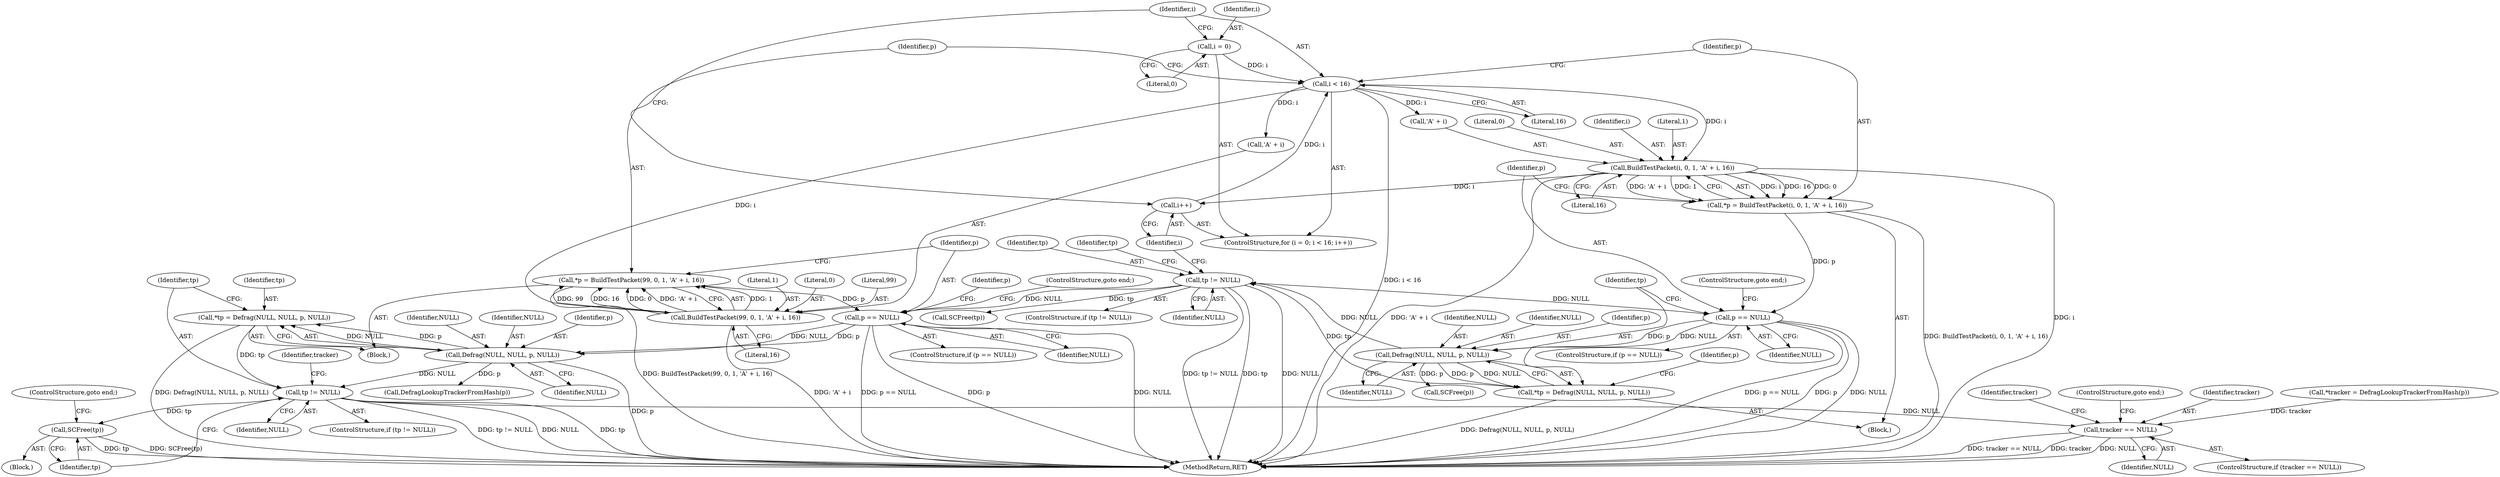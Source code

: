 digraph "1_suricata_4a04f814b15762eb446a5ead4d69d021512df6f8_9@pointer" {
"1000194" [label="(Call,*tp = Defrag(NULL, NULL, p, NULL))"];
"1000196" [label="(Call,Defrag(NULL, NULL, p, NULL))"];
"1000178" [label="(Call,p == NULL)"];
"1000167" [label="(Call,*p = BuildTestPacket(99, 0, 1, 'A' + i, 16))"];
"1000169" [label="(Call,BuildTestPacket(99, 0, 1, 'A' + i, 16))"];
"1000126" [label="(Call,i < 16)"];
"1000129" [label="(Call,i++)"];
"1000135" [label="(Call,BuildTestPacket(i, 0, 1, 'A' + i, 16))"];
"1000123" [label="(Call,i = 0)"];
"1000159" [label="(Call,tp != NULL)"];
"1000149" [label="(Call,*tp = Defrag(NULL, NULL, p, NULL))"];
"1000151" [label="(Call,Defrag(NULL, NULL, p, NULL))"];
"1000144" [label="(Call,p == NULL)"];
"1000133" [label="(Call,*p = BuildTestPacket(i, 0, 1, 'A' + i, 16))"];
"1000202" [label="(Call,tp != NULL)"];
"1000206" [label="(Call,SCFree(tp))"];
"1000215" [label="(Call,tracker == NULL)"];
"1000123" [label="(Call,i = 0)"];
"1000167" [label="(Call,*p = BuildTestPacket(99, 0, 1, 'A' + i, 16))"];
"1000131" [label="(Block,)"];
"1000145" [label="(Identifier,p)"];
"1000173" [label="(Call,'A' + i)"];
"1000179" [label="(Identifier,p)"];
"1000169" [label="(Call,BuildTestPacket(99, 0, 1, 'A' + i, 16))"];
"1000168" [label="(Identifier,p)"];
"1000159" [label="(Call,tp != NULL)"];
"1000137" [label="(Literal,0)"];
"1000151" [label="(Call,Defrag(NULL, NULL, p, NULL))"];
"1000203" [label="(Identifier,tp)"];
"1000172" [label="(Literal,1)"];
"1000143" [label="(ControlStructure,if (p == NULL))"];
"1000155" [label="(Identifier,NULL)"];
"1000204" [label="(Identifier,NULL)"];
"1000201" [label="(ControlStructure,if (tp != NULL))"];
"1000153" [label="(Identifier,NULL)"];
"1000150" [label="(Identifier,tp)"];
"1000152" [label="(Identifier,NULL)"];
"1000198" [label="(Identifier,NULL)"];
"1000156" [label="(Call,SCFree(p))"];
"1000194" [label="(Call,*tp = Defrag(NULL, NULL, p, NULL))"];
"1000214" [label="(ControlStructure,if (tracker == NULL))"];
"1000171" [label="(Literal,0)"];
"1000130" [label="(Identifier,i)"];
"1000125" [label="(Literal,0)"];
"1000136" [label="(Identifier,i)"];
"1000163" [label="(Call,SCFree(tp))"];
"1000195" [label="(Identifier,tp)"];
"1000160" [label="(Identifier,tp)"];
"1000181" [label="(ControlStructure,goto end;)"];
"1000176" [label="(Literal,16)"];
"1000127" [label="(Identifier,i)"];
"1000210" [label="(Call,*tracker = DefragLookupTrackerFromHash(p))"];
"1000134" [label="(Identifier,p)"];
"1000217" [label="(Identifier,NULL)"];
"1000128" [label="(Literal,16)"];
"1000206" [label="(Call,SCFree(tp))"];
"1000126" [label="(Call,i < 16)"];
"1000135" [label="(Call,BuildTestPacket(i, 0, 1, 'A' + i, 16))"];
"1000222" [label="(Identifier,tracker)"];
"1000158" [label="(ControlStructure,if (tp != NULL))"];
"1000196" [label="(Call,Defrag(NULL, NULL, p, NULL))"];
"1000212" [label="(Call,DefragLookupTrackerFromHash(p))"];
"1000185" [label="(Identifier,p)"];
"1000200" [label="(Identifier,NULL)"];
"1000177" [label="(ControlStructure,if (p == NULL))"];
"1000154" [label="(Identifier,p)"];
"1000122" [label="(ControlStructure,for (i = 0; i < 16; i++))"];
"1000105" [label="(Block,)"];
"1000202" [label="(Call,tp != NULL)"];
"1000157" [label="(Identifier,p)"];
"1000139" [label="(Call,'A' + i)"];
"1000133" [label="(Call,*p = BuildTestPacket(i, 0, 1, 'A' + i, 16))"];
"1000218" [label="(ControlStructure,goto end;)"];
"1000147" [label="(ControlStructure,goto end;)"];
"1000170" [label="(Literal,99)"];
"1000144" [label="(Call,p == NULL)"];
"1000164" [label="(Identifier,tp)"];
"1000211" [label="(Identifier,tracker)"];
"1000180" [label="(Identifier,NULL)"];
"1000149" [label="(Call,*tp = Defrag(NULL, NULL, p, NULL))"];
"1000215" [label="(Call,tracker == NULL)"];
"1000178" [label="(Call,p == NULL)"];
"1000146" [label="(Identifier,NULL)"];
"1000205" [label="(Block,)"];
"1000142" [label="(Literal,16)"];
"1000161" [label="(Identifier,NULL)"];
"1000197" [label="(Identifier,NULL)"];
"1000199" [label="(Identifier,p)"];
"1000129" [label="(Call,i++)"];
"1000207" [label="(Identifier,tp)"];
"1000208" [label="(ControlStructure,goto end;)"];
"1000138" [label="(Literal,1)"];
"1000216" [label="(Identifier,tracker)"];
"1000235" [label="(MethodReturn,RET)"];
"1000124" [label="(Identifier,i)"];
"1000194" -> "1000105"  [label="AST: "];
"1000194" -> "1000196"  [label="CFG: "];
"1000195" -> "1000194"  [label="AST: "];
"1000196" -> "1000194"  [label="AST: "];
"1000203" -> "1000194"  [label="CFG: "];
"1000194" -> "1000235"  [label="DDG: Defrag(NULL, NULL, p, NULL)"];
"1000196" -> "1000194"  [label="DDG: NULL"];
"1000196" -> "1000194"  [label="DDG: p"];
"1000194" -> "1000202"  [label="DDG: tp"];
"1000196" -> "1000200"  [label="CFG: "];
"1000197" -> "1000196"  [label="AST: "];
"1000198" -> "1000196"  [label="AST: "];
"1000199" -> "1000196"  [label="AST: "];
"1000200" -> "1000196"  [label="AST: "];
"1000196" -> "1000235"  [label="DDG: p"];
"1000178" -> "1000196"  [label="DDG: NULL"];
"1000178" -> "1000196"  [label="DDG: p"];
"1000196" -> "1000202"  [label="DDG: NULL"];
"1000196" -> "1000212"  [label="DDG: p"];
"1000178" -> "1000177"  [label="AST: "];
"1000178" -> "1000180"  [label="CFG: "];
"1000179" -> "1000178"  [label="AST: "];
"1000180" -> "1000178"  [label="AST: "];
"1000181" -> "1000178"  [label="CFG: "];
"1000185" -> "1000178"  [label="CFG: "];
"1000178" -> "1000235"  [label="DDG: p == NULL"];
"1000178" -> "1000235"  [label="DDG: p"];
"1000178" -> "1000235"  [label="DDG: NULL"];
"1000167" -> "1000178"  [label="DDG: p"];
"1000159" -> "1000178"  [label="DDG: NULL"];
"1000167" -> "1000105"  [label="AST: "];
"1000167" -> "1000169"  [label="CFG: "];
"1000168" -> "1000167"  [label="AST: "];
"1000169" -> "1000167"  [label="AST: "];
"1000179" -> "1000167"  [label="CFG: "];
"1000167" -> "1000235"  [label="DDG: BuildTestPacket(99, 0, 1, 'A' + i, 16)"];
"1000169" -> "1000167"  [label="DDG: 1"];
"1000169" -> "1000167"  [label="DDG: 99"];
"1000169" -> "1000167"  [label="DDG: 16"];
"1000169" -> "1000167"  [label="DDG: 0"];
"1000169" -> "1000167"  [label="DDG: 'A' + i"];
"1000169" -> "1000176"  [label="CFG: "];
"1000170" -> "1000169"  [label="AST: "];
"1000171" -> "1000169"  [label="AST: "];
"1000172" -> "1000169"  [label="AST: "];
"1000173" -> "1000169"  [label="AST: "];
"1000176" -> "1000169"  [label="AST: "];
"1000169" -> "1000235"  [label="DDG: 'A' + i"];
"1000126" -> "1000169"  [label="DDG: i"];
"1000126" -> "1000122"  [label="AST: "];
"1000126" -> "1000128"  [label="CFG: "];
"1000127" -> "1000126"  [label="AST: "];
"1000128" -> "1000126"  [label="AST: "];
"1000134" -> "1000126"  [label="CFG: "];
"1000168" -> "1000126"  [label="CFG: "];
"1000126" -> "1000235"  [label="DDG: i < 16"];
"1000129" -> "1000126"  [label="DDG: i"];
"1000123" -> "1000126"  [label="DDG: i"];
"1000126" -> "1000135"  [label="DDG: i"];
"1000126" -> "1000139"  [label="DDG: i"];
"1000126" -> "1000173"  [label="DDG: i"];
"1000129" -> "1000122"  [label="AST: "];
"1000129" -> "1000130"  [label="CFG: "];
"1000130" -> "1000129"  [label="AST: "];
"1000127" -> "1000129"  [label="CFG: "];
"1000135" -> "1000129"  [label="DDG: i"];
"1000135" -> "1000133"  [label="AST: "];
"1000135" -> "1000142"  [label="CFG: "];
"1000136" -> "1000135"  [label="AST: "];
"1000137" -> "1000135"  [label="AST: "];
"1000138" -> "1000135"  [label="AST: "];
"1000139" -> "1000135"  [label="AST: "];
"1000142" -> "1000135"  [label="AST: "];
"1000133" -> "1000135"  [label="CFG: "];
"1000135" -> "1000235"  [label="DDG: 'A' + i"];
"1000135" -> "1000235"  [label="DDG: i"];
"1000135" -> "1000133"  [label="DDG: i"];
"1000135" -> "1000133"  [label="DDG: 16"];
"1000135" -> "1000133"  [label="DDG: 0"];
"1000135" -> "1000133"  [label="DDG: 'A' + i"];
"1000135" -> "1000133"  [label="DDG: 1"];
"1000123" -> "1000122"  [label="AST: "];
"1000123" -> "1000125"  [label="CFG: "];
"1000124" -> "1000123"  [label="AST: "];
"1000125" -> "1000123"  [label="AST: "];
"1000127" -> "1000123"  [label="CFG: "];
"1000159" -> "1000158"  [label="AST: "];
"1000159" -> "1000161"  [label="CFG: "];
"1000160" -> "1000159"  [label="AST: "];
"1000161" -> "1000159"  [label="AST: "];
"1000164" -> "1000159"  [label="CFG: "];
"1000130" -> "1000159"  [label="CFG: "];
"1000159" -> "1000235"  [label="DDG: tp != NULL"];
"1000159" -> "1000235"  [label="DDG: tp"];
"1000159" -> "1000235"  [label="DDG: NULL"];
"1000159" -> "1000144"  [label="DDG: NULL"];
"1000149" -> "1000159"  [label="DDG: tp"];
"1000151" -> "1000159"  [label="DDG: NULL"];
"1000159" -> "1000163"  [label="DDG: tp"];
"1000149" -> "1000131"  [label="AST: "];
"1000149" -> "1000151"  [label="CFG: "];
"1000150" -> "1000149"  [label="AST: "];
"1000151" -> "1000149"  [label="AST: "];
"1000157" -> "1000149"  [label="CFG: "];
"1000149" -> "1000235"  [label="DDG: Defrag(NULL, NULL, p, NULL)"];
"1000151" -> "1000149"  [label="DDG: NULL"];
"1000151" -> "1000149"  [label="DDG: p"];
"1000151" -> "1000155"  [label="CFG: "];
"1000152" -> "1000151"  [label="AST: "];
"1000153" -> "1000151"  [label="AST: "];
"1000154" -> "1000151"  [label="AST: "];
"1000155" -> "1000151"  [label="AST: "];
"1000144" -> "1000151"  [label="DDG: NULL"];
"1000144" -> "1000151"  [label="DDG: p"];
"1000151" -> "1000156"  [label="DDG: p"];
"1000144" -> "1000143"  [label="AST: "];
"1000144" -> "1000146"  [label="CFG: "];
"1000145" -> "1000144"  [label="AST: "];
"1000146" -> "1000144"  [label="AST: "];
"1000147" -> "1000144"  [label="CFG: "];
"1000150" -> "1000144"  [label="CFG: "];
"1000144" -> "1000235"  [label="DDG: p == NULL"];
"1000144" -> "1000235"  [label="DDG: p"];
"1000144" -> "1000235"  [label="DDG: NULL"];
"1000133" -> "1000144"  [label="DDG: p"];
"1000133" -> "1000131"  [label="AST: "];
"1000134" -> "1000133"  [label="AST: "];
"1000145" -> "1000133"  [label="CFG: "];
"1000133" -> "1000235"  [label="DDG: BuildTestPacket(i, 0, 1, 'A' + i, 16)"];
"1000202" -> "1000201"  [label="AST: "];
"1000202" -> "1000204"  [label="CFG: "];
"1000203" -> "1000202"  [label="AST: "];
"1000204" -> "1000202"  [label="AST: "];
"1000207" -> "1000202"  [label="CFG: "];
"1000211" -> "1000202"  [label="CFG: "];
"1000202" -> "1000235"  [label="DDG: tp"];
"1000202" -> "1000235"  [label="DDG: tp != NULL"];
"1000202" -> "1000235"  [label="DDG: NULL"];
"1000202" -> "1000206"  [label="DDG: tp"];
"1000202" -> "1000215"  [label="DDG: NULL"];
"1000206" -> "1000205"  [label="AST: "];
"1000206" -> "1000207"  [label="CFG: "];
"1000207" -> "1000206"  [label="AST: "];
"1000208" -> "1000206"  [label="CFG: "];
"1000206" -> "1000235"  [label="DDG: tp"];
"1000206" -> "1000235"  [label="DDG: SCFree(tp)"];
"1000215" -> "1000214"  [label="AST: "];
"1000215" -> "1000217"  [label="CFG: "];
"1000216" -> "1000215"  [label="AST: "];
"1000217" -> "1000215"  [label="AST: "];
"1000218" -> "1000215"  [label="CFG: "];
"1000222" -> "1000215"  [label="CFG: "];
"1000215" -> "1000235"  [label="DDG: tracker == NULL"];
"1000215" -> "1000235"  [label="DDG: tracker"];
"1000215" -> "1000235"  [label="DDG: NULL"];
"1000210" -> "1000215"  [label="DDG: tracker"];
}
